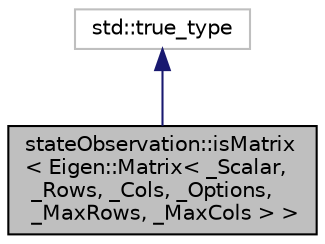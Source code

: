 digraph "stateObservation::isMatrix&lt; Eigen::Matrix&lt; _Scalar, _Rows, _Cols, _Options, _MaxRows, _MaxCols &gt; &gt;"
{
  edge [fontname="Helvetica",fontsize="10",labelfontname="Helvetica",labelfontsize="10"];
  node [fontname="Helvetica",fontsize="10",shape=record];
  Node2 [label="stateObservation::isMatrix\l\< Eigen::Matrix\< _Scalar,\l _Rows, _Cols, _Options,\l _MaxRows, _MaxCols \> \>",height=0.2,width=0.4,color="black", fillcolor="grey75", style="filled", fontcolor="black"];
  Node3 -> Node2 [dir="back",color="midnightblue",fontsize="10",style="solid",fontname="Helvetica"];
  Node3 [label="std::true_type",height=0.2,width=0.4,color="grey75", fillcolor="white", style="filled"];
}
